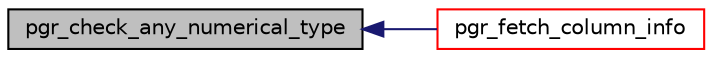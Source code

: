 digraph "pgr_check_any_numerical_type"
{
  edge [fontname="Helvetica",fontsize="10",labelfontname="Helvetica",labelfontsize="10"];
  node [fontname="Helvetica",fontsize="10",shape=record];
  rankdir="LR";
  Node153 [label="pgr_check_any_numerical_type",height=0.2,width=0.4,color="black", fillcolor="grey75", style="filled", fontcolor="black"];
  Node153 -> Node154 [dir="back",color="midnightblue",fontsize="10",style="solid",fontname="Helvetica"];
  Node154 [label="pgr_fetch_column_info",height=0.2,width=0.4,color="red", fillcolor="white", style="filled",URL="$get__check__data_8h.html#ae6967f852e7bc95d5d5131b06131de46",tooltip=" Function tells expected type of each column and then check the correspondence type of each column..."];
}
